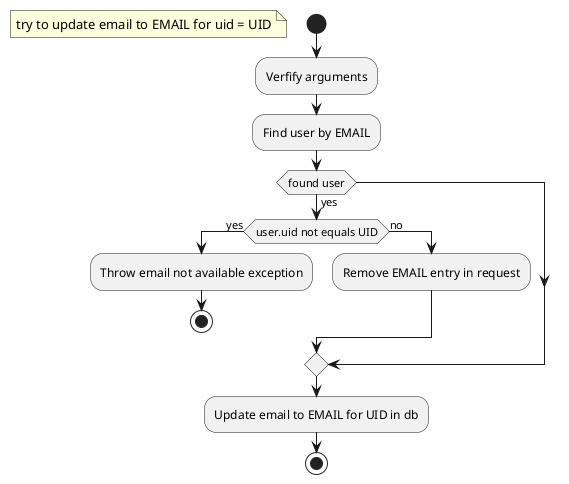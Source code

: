 @startuml
start
floating note left: try to update email to EMAIL for uid = UID
:Verfify arguments;
:Find user by EMAIL;
if (found user) then (yes)
    if (user.uid not equals UID) then (yes)
        :Throw email not available exception;
        stop
    else (no)
        :Remove EMAIL entry in request;
    endif
endif
:Update email to EMAIL for UID in db;
stop
@enduml
